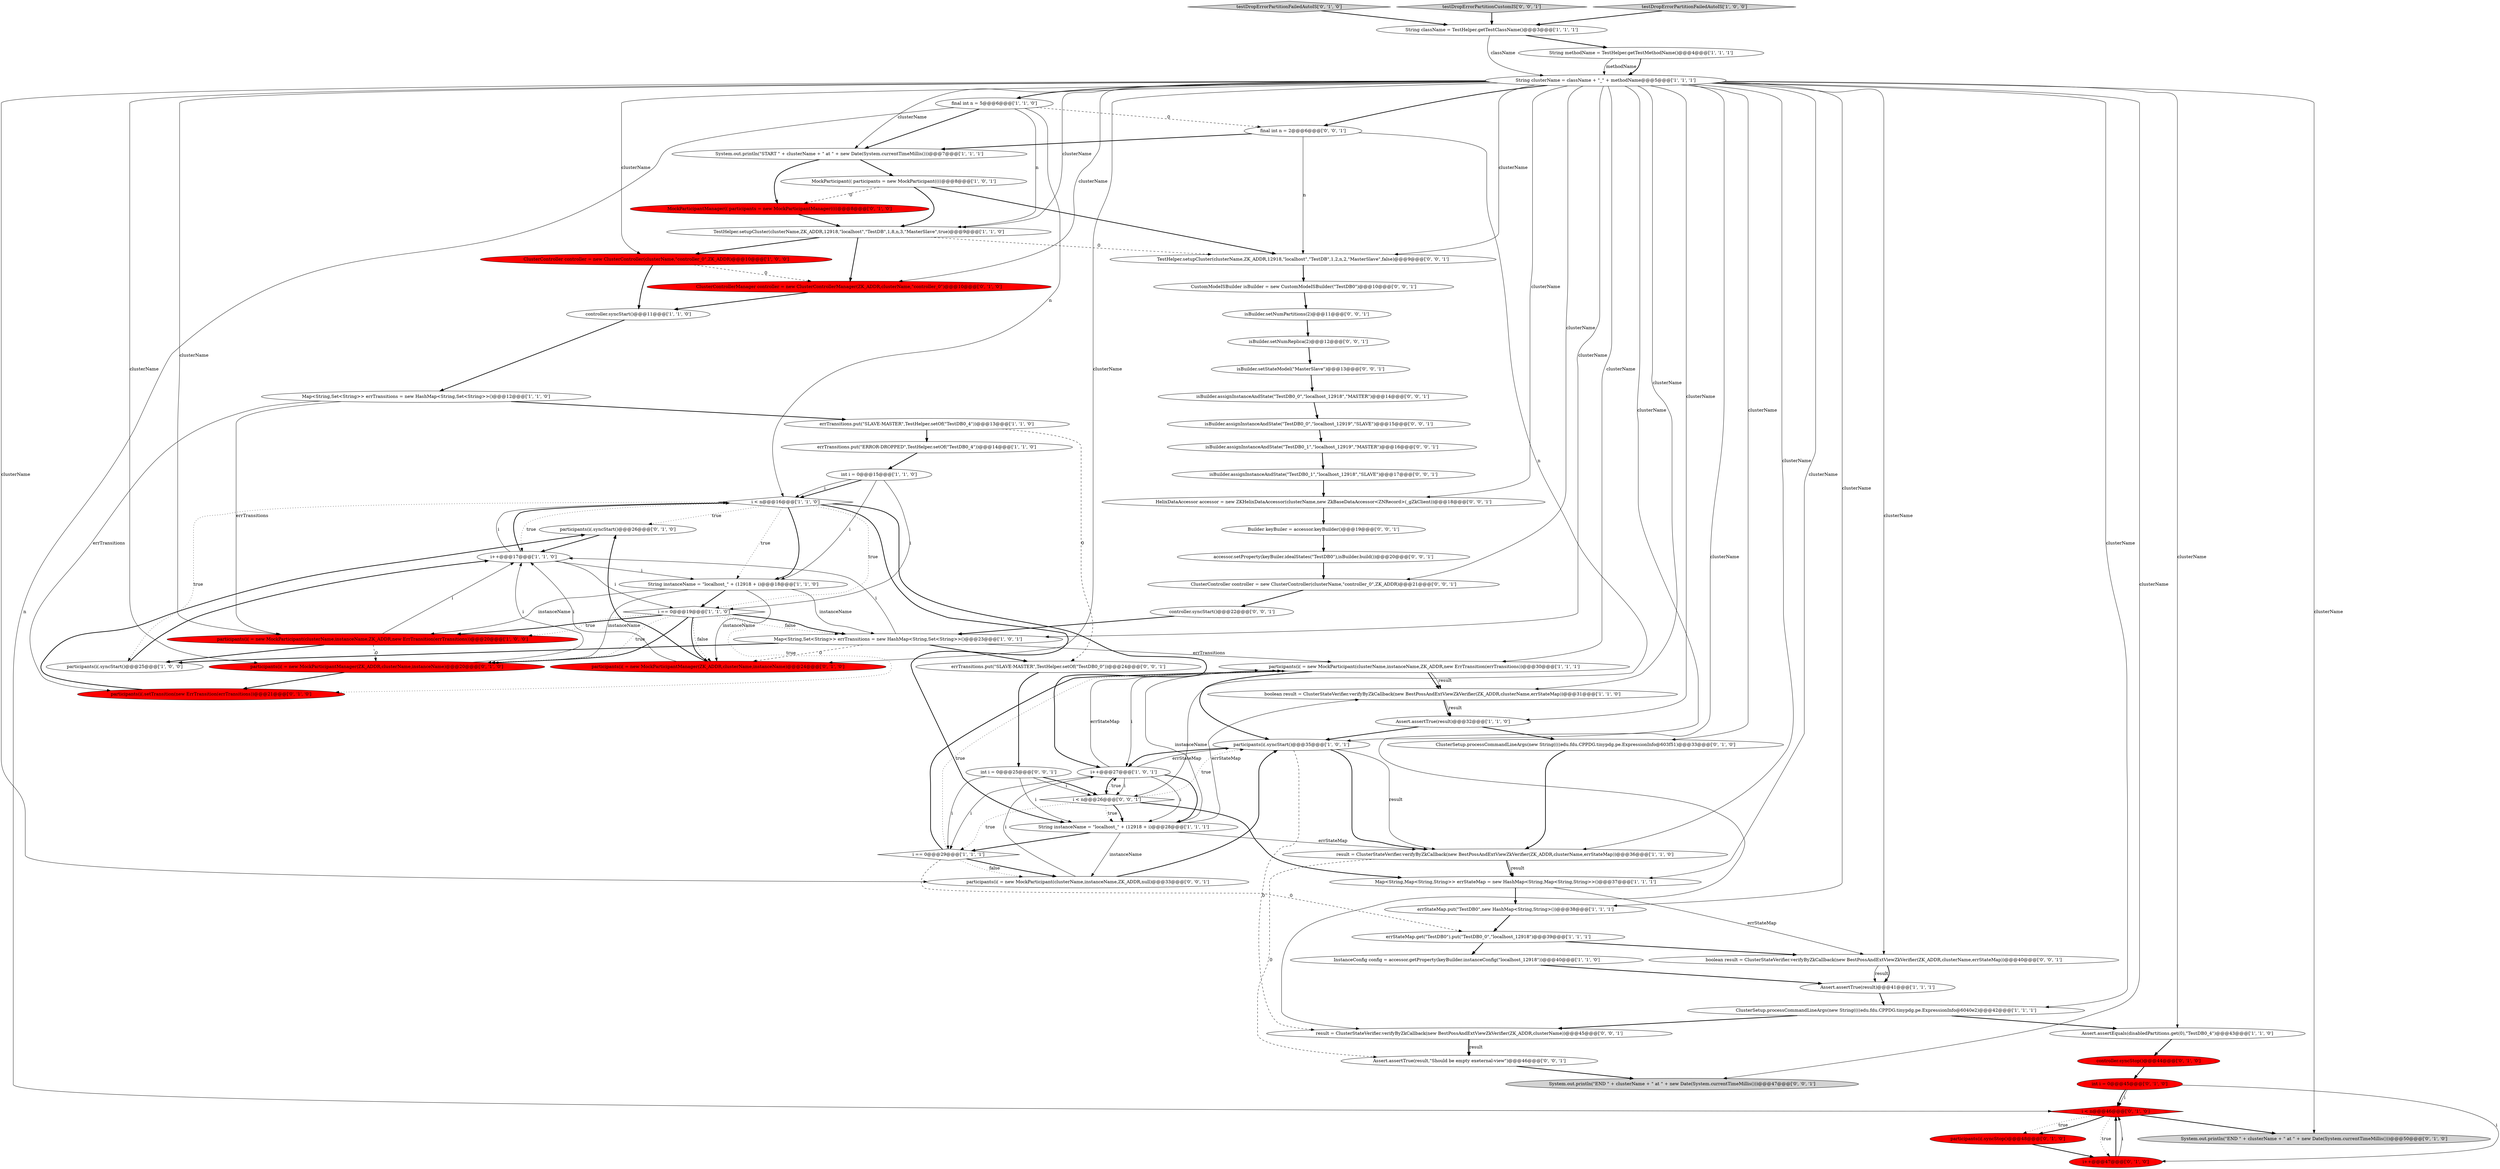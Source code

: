 digraph {
22 [style = filled, label = "i < n@@@16@@@['1', '1', '0']", fillcolor = white, shape = diamond image = "AAA0AAABBB1BBB"];
5 [style = filled, label = "String clusterName = className + \"_\" + methodName@@@5@@@['1', '1', '1']", fillcolor = white, shape = ellipse image = "AAA0AAABBB1BBB"];
38 [style = filled, label = "ClusterControllerManager controller = new ClusterControllerManager(ZK_ADDR,clusterName,\"controller_0\")@@@10@@@['0', '1', '0']", fillcolor = red, shape = ellipse image = "AAA1AAABBB2BBB"];
21 [style = filled, label = "boolean result = ClusterStateVerifier.verifyByZkCallback(new BestPossAndExtViewZkVerifier(ZK_ADDR,clusterName,errStateMap))@@@31@@@['1', '1', '0']", fillcolor = white, shape = ellipse image = "AAA0AAABBB1BBB"];
70 [style = filled, label = "result = ClusterStateVerifier.verifyByZkCallback(new BestPossAndExtViewZkVerifier(ZK_ADDR,clusterName))@@@45@@@['0', '0', '1']", fillcolor = white, shape = ellipse image = "AAA0AAABBB3BBB"];
9 [style = filled, label = "String className = TestHelper.getTestClassName()@@@3@@@['1', '1', '1']", fillcolor = white, shape = ellipse image = "AAA0AAABBB1BBB"];
23 [style = filled, label = "ClusterController controller = new ClusterController(clusterName,\"controller_0\",ZK_ADDR)@@@10@@@['1', '0', '0']", fillcolor = red, shape = ellipse image = "AAA1AAABBB1BBB"];
66 [style = filled, label = "ClusterController controller = new ClusterController(clusterName,\"controller_0\",ZK_ADDR)@@@21@@@['0', '0', '1']", fillcolor = white, shape = ellipse image = "AAA0AAABBB3BBB"];
6 [style = filled, label = "Assert.assertTrue(result)@@@41@@@['1', '1', '1']", fillcolor = white, shape = ellipse image = "AAA0AAABBB1BBB"];
48 [style = filled, label = "participants(i(.setTransition(new ErrTransition(errTransitions))@@@21@@@['0', '1', '0']", fillcolor = red, shape = ellipse image = "AAA1AAABBB2BBB"];
41 [style = filled, label = "System.out.println(\"END \" + clusterName + \" at \" + new Date(System.currentTimeMillis()))@@@50@@@['0', '1', '0']", fillcolor = lightgray, shape = ellipse image = "AAA0AAABBB2BBB"];
17 [style = filled, label = "Map<String,Map<String,String>> errStateMap = new HashMap<String,Map<String,String>>()@@@37@@@['1', '1', '1']", fillcolor = white, shape = ellipse image = "AAA0AAABBB1BBB"];
43 [style = filled, label = "MockParticipantManager(( participants = new MockParticipantManager((((@@@8@@@['0', '1', '0']", fillcolor = red, shape = ellipse image = "AAA1AAABBB2BBB"];
45 [style = filled, label = "participants(i(.syncStart()@@@26@@@['0', '1', '0']", fillcolor = white, shape = ellipse image = "AAA0AAABBB2BBB"];
52 [style = filled, label = "System.out.println(\"END \" + clusterName + \" at \" + new Date(System.currentTimeMillis()))@@@47@@@['0', '0', '1']", fillcolor = lightgray, shape = ellipse image = "AAA0AAABBB3BBB"];
50 [style = filled, label = "boolean result = ClusterStateVerifier.verifyByZkCallback(new BestPossAndExtViewZkVerifier(ZK_ADDR,clusterName,errStateMap))@@@40@@@['0', '0', '1']", fillcolor = white, shape = ellipse image = "AAA0AAABBB3BBB"];
57 [style = filled, label = "Assert.assertTrue(result,\"Should be empty exeternal-view\")@@@46@@@['0', '0', '1']", fillcolor = white, shape = ellipse image = "AAA0AAABBB3BBB"];
58 [style = filled, label = "isBuilder.setNumReplica(2)@@@12@@@['0', '0', '1']", fillcolor = white, shape = ellipse image = "AAA0AAABBB3BBB"];
59 [style = filled, label = "isBuilder.assignInstanceAndState(\"TestDB0_0\",\"localhost_12918\",\"MASTER\")@@@14@@@['0', '0', '1']", fillcolor = white, shape = ellipse image = "AAA0AAABBB3BBB"];
25 [style = filled, label = "i++@@@27@@@['1', '0', '1']", fillcolor = white, shape = ellipse image = "AAA0AAABBB1BBB"];
49 [style = filled, label = "participants(i( = new MockParticipantManager(ZK_ADDR,clusterName,instanceName)@@@24@@@['0', '1', '0']", fillcolor = red, shape = ellipse image = "AAA1AAABBB2BBB"];
63 [style = filled, label = "controller.syncStart()@@@22@@@['0', '0', '1']", fillcolor = white, shape = ellipse image = "AAA0AAABBB3BBB"];
4 [style = filled, label = "String instanceName = \"localhost_\" + (12918 + i)@@@18@@@['1', '1', '0']", fillcolor = white, shape = ellipse image = "AAA0AAABBB1BBB"];
64 [style = filled, label = "final int n = 2@@@6@@@['0', '0', '1']", fillcolor = white, shape = ellipse image = "AAA0AAABBB3BBB"];
19 [style = filled, label = "participants(i(.syncStart()@@@35@@@['1', '0', '1']", fillcolor = white, shape = ellipse image = "AAA0AAABBB1BBB"];
31 [style = filled, label = "Assert.assertTrue(result)@@@32@@@['1', '1', '0']", fillcolor = white, shape = ellipse image = "AAA0AAABBB1BBB"];
2 [style = filled, label = "TestHelper.setupCluster(clusterName,ZK_ADDR,12918,\"localhost\",\"TestDB\",1,8,n,3,\"MasterSlave\",true)@@@9@@@['1', '1', '0']", fillcolor = white, shape = ellipse image = "AAA0AAABBB1BBB"];
14 [style = filled, label = "participants(i(.syncStart()@@@25@@@['1', '0', '0']", fillcolor = white, shape = ellipse image = "AAA0AAABBB1BBB"];
47 [style = filled, label = "testDropErrorPartitionFailedAutoIS['0', '1', '0']", fillcolor = lightgray, shape = diamond image = "AAA0AAABBB2BBB"];
34 [style = filled, label = "System.out.println(\"START \" + clusterName + \" at \" + new Date(System.currentTimeMillis()))@@@7@@@['1', '1', '1']", fillcolor = white, shape = ellipse image = "AAA0AAABBB1BBB"];
73 [style = filled, label = "participants(i( = new MockParticipant(clusterName,instanceName,ZK_ADDR,null)@@@33@@@['0', '0', '1']", fillcolor = white, shape = ellipse image = "AAA0AAABBB3BBB"];
29 [style = filled, label = "String instanceName = \"localhost_\" + (12918 + i)@@@28@@@['1', '1', '1']", fillcolor = white, shape = ellipse image = "AAA0AAABBB1BBB"];
26 [style = filled, label = "int i = 0@@@15@@@['1', '1', '0']", fillcolor = white, shape = ellipse image = "AAA0AAABBB1BBB"];
42 [style = filled, label = "participants(i( = new MockParticipantManager(ZK_ADDR,clusterName,instanceName)@@@20@@@['0', '1', '0']", fillcolor = red, shape = ellipse image = "AAA1AAABBB2BBB"];
44 [style = filled, label = "controller.syncStop()@@@44@@@['0', '1', '0']", fillcolor = red, shape = ellipse image = "AAA1AAABBB2BBB"];
37 [style = filled, label = "participants(i(.syncStop()@@@48@@@['0', '1', '0']", fillcolor = red, shape = ellipse image = "AAA1AAABBB2BBB"];
27 [style = filled, label = "Assert.assertEquals(disabledPartitions.get(0),\"TestDB0_4\")@@@43@@@['1', '1', '0']", fillcolor = white, shape = ellipse image = "AAA0AAABBB1BBB"];
10 [style = filled, label = "controller.syncStart()@@@11@@@['1', '1', '0']", fillcolor = white, shape = ellipse image = "AAA0AAABBB1BBB"];
15 [style = filled, label = "result = ClusterStateVerifier.verifyByZkCallback(new BestPossAndExtViewZkVerifier(ZK_ADDR,clusterName,errStateMap))@@@36@@@['1', '1', '0']", fillcolor = white, shape = ellipse image = "AAA0AAABBB1BBB"];
20 [style = filled, label = "String methodName = TestHelper.getTestMethodName()@@@4@@@['1', '1', '1']", fillcolor = white, shape = ellipse image = "AAA0AAABBB1BBB"];
60 [style = filled, label = "isBuilder.assignInstanceAndState(\"TestDB0_0\",\"localhost_12919\",\"SLAVE\")@@@15@@@['0', '0', '1']", fillcolor = white, shape = ellipse image = "AAA0AAABBB3BBB"];
72 [style = filled, label = "isBuilder.setStateModel(\"MasterSlave\")@@@13@@@['0', '0', '1']", fillcolor = white, shape = ellipse image = "AAA0AAABBB3BBB"];
8 [style = filled, label = "errStateMap.put(\"TestDB0\",new HashMap<String,String>())@@@38@@@['1', '1', '1']", fillcolor = white, shape = ellipse image = "AAA0AAABBB1BBB"];
69 [style = filled, label = "Builder keyBuiler = accessor.keyBuilder()@@@19@@@['0', '0', '1']", fillcolor = white, shape = ellipse image = "AAA0AAABBB3BBB"];
28 [style = filled, label = "errTransitions.put(\"ERROR-DROPPED\",TestHelper.setOf(\"TestDB0_4\"))@@@14@@@['1', '1', '0']", fillcolor = white, shape = ellipse image = "AAA0AAABBB1BBB"];
62 [style = filled, label = "testDropErrorPartitionCustomIS['0', '0', '1']", fillcolor = lightgray, shape = diamond image = "AAA0AAABBB3BBB"];
71 [style = filled, label = "HelixDataAccessor accessor = new ZKHelixDataAccessor(clusterName,new ZkBaseDataAccessor<ZNRecord>(_gZkClient))@@@18@@@['0', '0', '1']", fillcolor = white, shape = ellipse image = "AAA0AAABBB3BBB"];
1 [style = filled, label = "participants(i( = new MockParticipant(clusterName,instanceName,ZK_ADDR,new ErrTransition(errTransitions))@@@20@@@['1', '0', '0']", fillcolor = red, shape = ellipse image = "AAA1AAABBB1BBB"];
33 [style = filled, label = "testDropErrorPartitionFailedAutoIS['1', '0', '0']", fillcolor = lightgray, shape = diamond image = "AAA0AAABBB1BBB"];
40 [style = filled, label = "i < n@@@46@@@['0', '1', '0']", fillcolor = red, shape = diamond image = "AAA1AAABBB2BBB"];
68 [style = filled, label = "isBuilder.assignInstanceAndState(\"TestDB0_1\",\"localhost_12918\",\"SLAVE\")@@@17@@@['0', '0', '1']", fillcolor = white, shape = ellipse image = "AAA0AAABBB3BBB"];
7 [style = filled, label = "MockParticipant(( participants = new MockParticipant((((@@@8@@@['1', '0', '1']", fillcolor = white, shape = ellipse image = "AAA0AAABBB1BBB"];
18 [style = filled, label = "errTransitions.put(\"SLAVE-MASTER\",TestHelper.setOf(\"TestDB0_4\"))@@@13@@@['1', '1', '0']", fillcolor = white, shape = ellipse image = "AAA0AAABBB1BBB"];
36 [style = filled, label = "ClusterSetup.processCommandLineArgs(new String((((edu.fdu.CPPDG.tinypdg.pe.ExpressionInfo@603f51)@@@33@@@['0', '1', '0']", fillcolor = white, shape = ellipse image = "AAA0AAABBB2BBB"];
51 [style = filled, label = "isBuilder.setNumPartitions(2)@@@11@@@['0', '0', '1']", fillcolor = white, shape = ellipse image = "AAA0AAABBB3BBB"];
54 [style = filled, label = "i < n@@@26@@@['0', '0', '1']", fillcolor = white, shape = diamond image = "AAA0AAABBB3BBB"];
61 [style = filled, label = "CustomModeISBuilder isBuilder = new CustomModeISBuilder(\"TestDB0\")@@@10@@@['0', '0', '1']", fillcolor = white, shape = ellipse image = "AAA0AAABBB3BBB"];
55 [style = filled, label = "int i = 0@@@25@@@['0', '0', '1']", fillcolor = white, shape = ellipse image = "AAA0AAABBB3BBB"];
24 [style = filled, label = "final int n = 5@@@6@@@['1', '1', '0']", fillcolor = white, shape = ellipse image = "AAA0AAABBB1BBB"];
39 [style = filled, label = "int i = 0@@@45@@@['0', '1', '0']", fillcolor = red, shape = ellipse image = "AAA1AAABBB2BBB"];
53 [style = filled, label = "TestHelper.setupCluster(clusterName,ZK_ADDR,12918,\"localhost\",\"TestDB\",1,2,n,2,\"MasterSlave\",false)@@@9@@@['0', '0', '1']", fillcolor = white, shape = ellipse image = "AAA0AAABBB3BBB"];
13 [style = filled, label = "errStateMap.get(\"TestDB0\").put(\"TestDB0_0\",\"localhost_12918\")@@@39@@@['1', '1', '1']", fillcolor = white, shape = ellipse image = "AAA0AAABBB1BBB"];
32 [style = filled, label = "participants(i( = new MockParticipant(clusterName,instanceName,ZK_ADDR,new ErrTransition(errTransitions))@@@30@@@['1', '1', '1']", fillcolor = white, shape = ellipse image = "AAA0AAABBB1BBB"];
56 [style = filled, label = "accessor.setProperty(keyBuiler.idealStates(\"TestDB0\"),isBuilder.build())@@@20@@@['0', '0', '1']", fillcolor = white, shape = ellipse image = "AAA0AAABBB3BBB"];
12 [style = filled, label = "InstanceConfig config = accessor.getProperty(keyBuilder.instanceConfig(\"localhost_12918\"))@@@40@@@['1', '1', '0']", fillcolor = white, shape = ellipse image = "AAA0AAABBB1BBB"];
11 [style = filled, label = "i == 0@@@29@@@['1', '1', '1']", fillcolor = white, shape = diamond image = "AAA0AAABBB1BBB"];
46 [style = filled, label = "i++@@@47@@@['0', '1', '0']", fillcolor = red, shape = ellipse image = "AAA1AAABBB2BBB"];
30 [style = filled, label = "i++@@@17@@@['1', '1', '0']", fillcolor = white, shape = ellipse image = "AAA0AAABBB1BBB"];
16 [style = filled, label = "Map<String,Set<String>> errTransitions = new HashMap<String,Set<String>>()@@@23@@@['1', '0', '1']", fillcolor = white, shape = ellipse image = "AAA0AAABBB1BBB"];
35 [style = filled, label = "i == 0@@@19@@@['1', '1', '0']", fillcolor = white, shape = diamond image = "AAA0AAABBB1BBB"];
65 [style = filled, label = "isBuilder.assignInstanceAndState(\"TestDB0_1\",\"localhost_12919\",\"MASTER\")@@@16@@@['0', '0', '1']", fillcolor = white, shape = ellipse image = "AAA0AAABBB3BBB"];
3 [style = filled, label = "Map<String,Set<String>> errTransitions = new HashMap<String,Set<String>>()@@@12@@@['1', '1', '0']", fillcolor = white, shape = ellipse image = "AAA0AAABBB1BBB"];
67 [style = filled, label = "errTransitions.put(\"SLAVE-MASTER\",TestHelper.setOf(\"TestDB0_0\"))@@@24@@@['0', '0', '1']", fillcolor = white, shape = ellipse image = "AAA0AAABBB3BBB"];
0 [style = filled, label = "ClusterSetup.processCommandLineArgs(new String((((edu.fdu.CPPDG.tinypdg.pe.ExpressionInfo@6040e2)@@@42@@@['1', '1', '1']", fillcolor = white, shape = ellipse image = "AAA0AAABBB1BBB"];
1->42 [style = dashed, label="0"];
23->38 [style = dashed, label="0"];
47->9 [style = bold, label=""];
5->52 [style = solid, label="clusterName"];
18->67 [style = dashed, label="0"];
5->2 [style = solid, label="clusterName"];
3->48 [style = solid, label="errTransitions"];
27->44 [style = bold, label=""];
15->57 [style = dashed, label="0"];
1->30 [style = solid, label="i"];
24->34 [style = bold, label=""];
35->42 [style = dotted, label="true"];
42->48 [style = bold, label=""];
73->25 [style = solid, label="i"];
25->29 [style = bold, label=""];
40->37 [style = dotted, label="true"];
45->30 [style = bold, label=""];
15->17 [style = solid, label="result"];
26->22 [style = bold, label=""];
22->14 [style = dotted, label="true"];
22->4 [style = bold, label=""];
3->18 [style = bold, label=""];
5->42 [style = solid, label="clusterName"];
40->46 [style = dotted, label="true"];
2->23 [style = bold, label=""];
17->50 [style = solid, label="errStateMap"];
54->29 [style = bold, label=""];
35->1 [style = dotted, label="true"];
15->17 [style = bold, label=""];
5->71 [style = solid, label="clusterName"];
21->31 [style = bold, label=""];
64->54 [style = solid, label="n"];
62->9 [style = bold, label=""];
39->46 [style = solid, label="i"];
65->68 [style = bold, label=""];
5->8 [style = solid, label="clusterName"];
19->70 [style = dashed, label="0"];
16->14 [style = bold, label=""];
60->65 [style = bold, label=""];
64->34 [style = bold, label=""];
70->57 [style = bold, label=""];
22->35 [style = dotted, label="true"];
29->21 [style = solid, label="errStateMap"];
19->15 [style = bold, label=""];
5->36 [style = solid, label="clusterName"];
20->5 [style = solid, label="methodName"];
16->67 [style = bold, label=""];
26->22 [style = solid, label="i"];
30->4 [style = solid, label="i"];
40->37 [style = bold, label=""];
11->73 [style = bold, label=""];
30->35 [style = solid, label="i"];
64->53 [style = solid, label="n"];
66->63 [style = bold, label=""];
0->70 [style = bold, label=""];
22->25 [style = bold, label=""];
4->42 [style = solid, label="instanceName"];
14->30 [style = bold, label=""];
59->60 [style = bold, label=""];
54->19 [style = dotted, label="true"];
35->16 [style = dotted, label="false"];
29->32 [style = solid, label="instanceName"];
54->17 [style = bold, label=""];
7->43 [style = dashed, label="0"];
5->27 [style = solid, label="clusterName"];
51->58 [style = bold, label=""];
70->57 [style = solid, label="result"];
18->28 [style = bold, label=""];
11->73 [style = dotted, label="false"];
19->25 [style = bold, label=""];
5->0 [style = solid, label="clusterName"];
5->21 [style = solid, label="clusterName"];
5->49 [style = solid, label="clusterName"];
25->11 [style = solid, label="i"];
13->12 [style = bold, label=""];
37->46 [style = bold, label=""];
5->53 [style = solid, label="clusterName"];
5->66 [style = solid, label="clusterName"];
7->2 [style = bold, label=""];
4->49 [style = solid, label="instanceName"];
5->31 [style = solid, label="clusterName"];
4->1 [style = solid, label="instanceName"];
5->16 [style = solid, label="clusterName"];
24->2 [style = solid, label="n"];
35->48 [style = dotted, label="true"];
23->10 [style = bold, label=""];
32->25 [style = solid, label="i"];
16->30 [style = solid, label="i"];
46->40 [style = bold, label=""];
46->40 [style = solid, label="i"];
63->16 [style = bold, label=""];
22->4 [style = dotted, label="true"];
73->19 [style = bold, label=""];
29->11 [style = bold, label=""];
35->49 [style = dotted, label="false"];
25->54 [style = solid, label="i"];
17->8 [style = bold, label=""];
49->45 [style = bold, label=""];
25->32 [style = solid, label="errStateMap"];
29->15 [style = solid, label="errStateMap"];
35->42 [style = bold, label=""];
19->15 [style = solid, label="result"];
5->17 [style = solid, label="clusterName"];
3->1 [style = solid, label="errTransitions"];
22->29 [style = bold, label=""];
5->50 [style = solid, label="clusterName"];
31->36 [style = bold, label=""];
28->26 [style = bold, label=""];
9->20 [style = bold, label=""];
11->32 [style = bold, label=""];
43->2 [style = bold, label=""];
35->49 [style = bold, label=""];
5->15 [style = solid, label="clusterName"];
32->19 [style = bold, label=""];
56->66 [style = bold, label=""];
72->59 [style = bold, label=""];
30->22 [style = solid, label="i"];
50->6 [style = solid, label="result"];
16->32 [style = solid, label="errTransitions"];
13->50 [style = bold, label=""];
69->56 [style = bold, label=""];
58->72 [style = bold, label=""];
35->1 [style = bold, label=""];
54->25 [style = dotted, label="true"];
24->64 [style = dashed, label="0"];
39->40 [style = bold, label=""];
5->24 [style = bold, label=""];
5->19 [style = solid, label="clusterName"];
26->35 [style = solid, label="i"];
9->5 [style = solid, label="className"];
49->30 [style = solid, label="i"];
54->29 [style = dotted, label="true"];
34->43 [style = bold, label=""];
29->73 [style = solid, label="instanceName"];
25->54 [style = bold, label=""];
39->40 [style = solid, label="i"];
31->19 [style = bold, label=""];
5->41 [style = solid, label="clusterName"];
55->29 [style = solid, label="i"];
55->11 [style = solid, label="i"];
8->13 [style = bold, label=""];
25->29 [style = solid, label="i"];
5->1 [style = solid, label="clusterName"];
11->32 [style = dotted, label="true"];
61->51 [style = bold, label=""];
53->61 [style = bold, label=""];
4->35 [style = bold, label=""];
55->54 [style = solid, label="i"];
5->38 [style = solid, label="clusterName"];
30->22 [style = bold, label=""];
35->16 [style = bold, label=""];
32->21 [style = bold, label=""];
50->6 [style = bold, label=""];
38->10 [style = bold, label=""];
5->73 [style = solid, label="clusterName"];
0->27 [style = bold, label=""];
5->34 [style = solid, label="clusterName"];
4->16 [style = solid, label="instanceName"];
36->15 [style = bold, label=""];
21->31 [style = solid, label="result"];
54->11 [style = dotted, label="true"];
34->7 [style = bold, label=""];
10->3 [style = bold, label=""];
24->40 [style = solid, label="n"];
6->0 [style = bold, label=""];
33->9 [style = bold, label=""];
12->6 [style = bold, label=""];
44->39 [style = bold, label=""];
22->45 [style = dotted, label="true"];
25->19 [style = solid, label="errStateMap"];
32->21 [style = solid, label="result"];
71->69 [style = bold, label=""];
20->5 [style = bold, label=""];
57->52 [style = bold, label=""];
2->38 [style = bold, label=""];
24->22 [style = solid, label="n"];
2->53 [style = dashed, label="0"];
67->55 [style = bold, label=""];
11->13 [style = dashed, label="0"];
48->45 [style = bold, label=""];
5->32 [style = solid, label="clusterName"];
5->23 [style = solid, label="clusterName"];
26->4 [style = solid, label="i"];
68->71 [style = bold, label=""];
42->30 [style = solid, label="i"];
40->41 [style = bold, label=""];
16->49 [style = dashed, label="0"];
1->14 [style = bold, label=""];
55->54 [style = bold, label=""];
22->30 [style = dotted, label="true"];
5->70 [style = solid, label="clusterName"];
5->64 [style = bold, label=""];
7->53 [style = bold, label=""];
}
